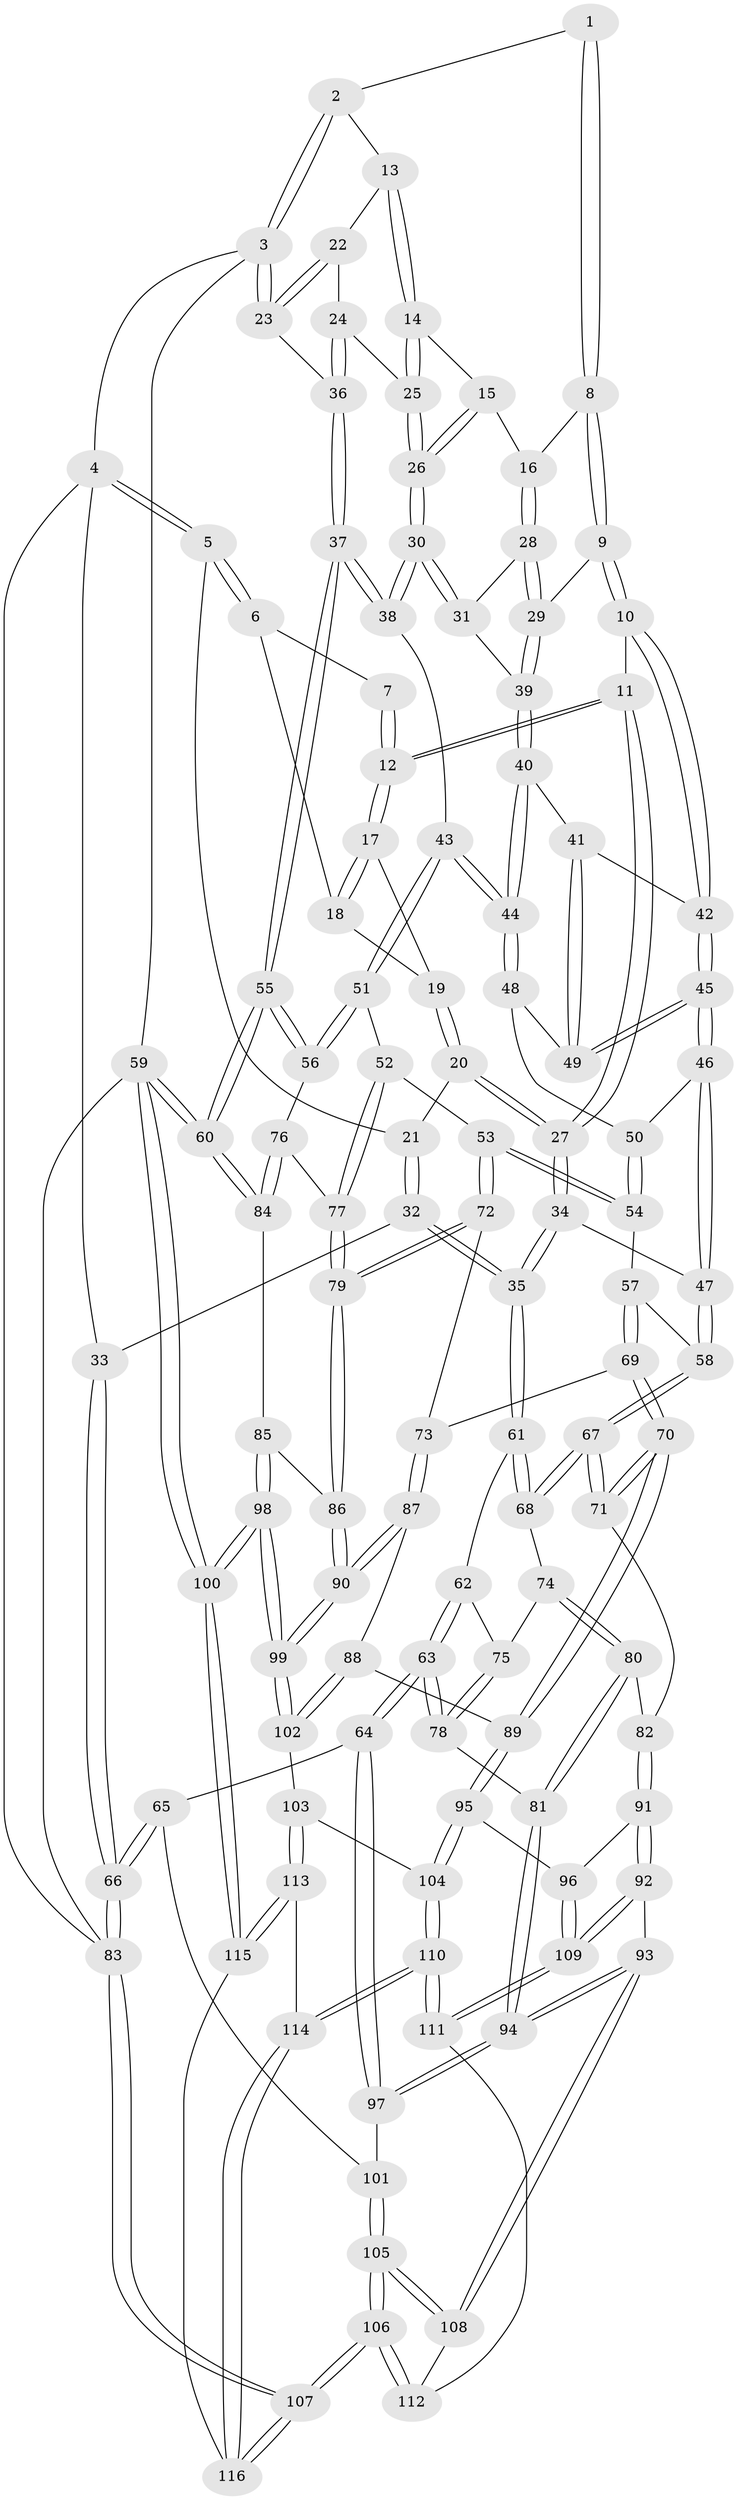 // coarse degree distribution, {2: 0.06521739130434782, 3: 0.21739130434782608, 5: 0.32608695652173914, 7: 0.043478260869565216, 4: 0.21739130434782608, 6: 0.10869565217391304, 1: 0.021739130434782608}
// Generated by graph-tools (version 1.1) at 2025/07/03/04/25 22:07:02]
// undirected, 116 vertices, 287 edges
graph export_dot {
graph [start="1"]
  node [color=gray90,style=filled];
  1 [pos="+0.6089953220926273+0"];
  2 [pos="+0.7517697009231415+0"];
  3 [pos="+1+0"];
  4 [pos="+0+0"];
  5 [pos="+0+0"];
  6 [pos="+0.07108056159212062+0"];
  7 [pos="+0.5044586487781997+0"];
  8 [pos="+0.6257842647992933+0"];
  9 [pos="+0.503495051502946+0.17656240392334308"];
  10 [pos="+0.4757921697813296+0.1887708559211208"];
  11 [pos="+0.42549914670591793+0.16013747190683367"];
  12 [pos="+0.4002240528389282+0.09068524953810313"];
  13 [pos="+0.8155063417903804+0.04525027304496358"];
  14 [pos="+0.806634440508764+0.06963902470537088"];
  15 [pos="+0.7873201540545745+0.07668688188781543"];
  16 [pos="+0.6900781433253156+0.08604171690074491"];
  17 [pos="+0.3675714071175358+0.08310696931876471"];
  18 [pos="+0.21496395876295293+0"];
  19 [pos="+0.2872609042943799+0.08495915470317601"];
  20 [pos="+0.2158673093108117+0.13764250951459103"];
  21 [pos="+0.17123867912319965+0.11877402955047466"];
  22 [pos="+0.8503461841378822+0.04086920409926895"];
  23 [pos="+1+0"];
  24 [pos="+0.9261025447299562+0.1312011200803324"];
  25 [pos="+0.8873856424118015+0.14175721311893053"];
  26 [pos="+0.8076105116996731+0.21166621629567817"];
  27 [pos="+0.27967294186481895+0.24246767537110867"];
  28 [pos="+0.6894879298489683+0.09418081535203834"];
  29 [pos="+0.5613566629841805+0.1790601392264264"];
  30 [pos="+0.8048754312228744+0.21473273775360177"];
  31 [pos="+0.7164754778969121+0.16417506388819939"];
  32 [pos="+0.04803384631729489+0.23633953234555707"];
  33 [pos="+0+0.15317552579134697"];
  34 [pos="+0.24411826348965937+0.3616784669813159"];
  35 [pos="+0.19004927902372462+0.3933938811548825"];
  36 [pos="+1+0.06692893858649106"];
  37 [pos="+1+0.2878127946795834"];
  38 [pos="+0.8096872383976587+0.2698425377028055"];
  39 [pos="+0.6497790468868736+0.24013204118218556"];
  40 [pos="+0.6517574815827718+0.2654926928935423"];
  41 [pos="+0.6176711546493338+0.28781834622822144"];
  42 [pos="+0.48450299457977836+0.2617319320252722"];
  43 [pos="+0.7693859305573159+0.36363360185601884"];
  44 [pos="+0.7599479036017922+0.35916803093658617"];
  45 [pos="+0.47528434811255094+0.31711449344252607"];
  46 [pos="+0.43742230930167053+0.3893514593035521"];
  47 [pos="+0.4281457951676871+0.3991246906255759"];
  48 [pos="+0.6072162970045555+0.3647471630367241"];
  49 [pos="+0.5977659724874275+0.34685689446104084"];
  50 [pos="+0.5923232625526594+0.4088449749822455"];
  51 [pos="+0.774042877602594+0.3791897325036159"];
  52 [pos="+0.7372883138229166+0.47462810172977016"];
  53 [pos="+0.7172180287573497+0.49006732184162904"];
  54 [pos="+0.6194462358825505+0.46681419730336055"];
  55 [pos="+1+0.4165177763853912"];
  56 [pos="+1+0.44743672998284645"];
  57 [pos="+0.5487634093481152+0.5050887655504425"];
  58 [pos="+0.4439527954268315+0.46008175788837063"];
  59 [pos="+1+1"];
  60 [pos="+1+0.9591757954005878"];
  61 [pos="+0.1845109234390343+0.4068460552972166"];
  62 [pos="+0.17473803201987786+0.42505508010605086"];
  63 [pos="+0.07253786248696528+0.5466856959050231"];
  64 [pos="+0.019673762548147303+0.5760451892375994"];
  65 [pos="+0.006535754707284421+0.5816766497845411"];
  66 [pos="+0+0.5763017163055577"];
  67 [pos="+0.41148650766727946+0.5490875558982876"];
  68 [pos="+0.38883179345570346+0.551660135818328"];
  69 [pos="+0.5614764437828725+0.5901657795341225"];
  70 [pos="+0.47992336416820947+0.647464048674267"];
  71 [pos="+0.4472450128598051+0.6312493229857251"];
  72 [pos="+0.6959068091653978+0.5673048427774835"];
  73 [pos="+0.6522809097162274+0.6138147922717594"];
  74 [pos="+0.3452683703106012+0.5675583401334883"];
  75 [pos="+0.3079164113092438+0.5644941352308871"];
  76 [pos="+0.9225923975278971+0.5735433966250282"];
  77 [pos="+0.8826906797500955+0.5759953693552508"];
  78 [pos="+0.24797236995711405+0.641666183909399"];
  79 [pos="+0.8021699511982215+0.6583814455712117"];
  80 [pos="+0.3212197308372927+0.6480612563040862"];
  81 [pos="+0.2639958539054919+0.6618282759807292"];
  82 [pos="+0.3886328568870743+0.6691662308612437"];
  83 [pos="+0+1"];
  84 [pos="+0.9353134528142976+0.6929141901164133"];
  85 [pos="+0.921678092770891+0.7024083680314105"];
  86 [pos="+0.8018525553836775+0.660986727262688"];
  87 [pos="+0.6527960800477024+0.639318651405536"];
  88 [pos="+0.5889391876048005+0.7358648543375416"];
  89 [pos="+0.51233106924316+0.7255353601193788"];
  90 [pos="+0.7708290724151426+0.7598692099571499"];
  91 [pos="+0.3593258950558184+0.7483387603945721"];
  92 [pos="+0.3041878908847556+0.774273581669049"];
  93 [pos="+0.2700629422458034+0.7764900218004183"];
  94 [pos="+0.2685194114056869+0.7730422954884874"];
  95 [pos="+0.4868834356532817+0.766048770769222"];
  96 [pos="+0.4457651776829148+0.7817818820994851"];
  97 [pos="+0.24786778384256997+0.7625700026289105"];
  98 [pos="+0.7837980678874767+0.8548895626635409"];
  99 [pos="+0.7806207294006628+0.8522955292537467"];
  100 [pos="+1+1"];
  101 [pos="+0.06948327971507556+0.726185646508327"];
  102 [pos="+0.6768446616436565+0.8432299271027075"];
  103 [pos="+0.6166635353102785+0.877261522527781"];
  104 [pos="+0.5334055758074371+0.8831897602760023"];
  105 [pos="+0.11749708392806427+0.9253395073647379"];
  106 [pos="+0.048253434621242035+1"];
  107 [pos="+0+1"];
  108 [pos="+0.23630579864461113+0.8419330186720804"];
  109 [pos="+0.40553149719276144+0.8712791091643761"];
  110 [pos="+0.4374965528776983+0.9698344450516924"];
  111 [pos="+0.4119698363820785+0.9426699227371504"];
  112 [pos="+0.3668862639667329+0.9321401353805249"];
  113 [pos="+0.6047789024940954+0.9632589860832962"];
  114 [pos="+0.4394000955684166+0.9835256589180071"];
  115 [pos="+0.6605304141747018+1"];
  116 [pos="+0.4473591294165688+1"];
  1 -- 2;
  1 -- 8;
  1 -- 8;
  2 -- 3;
  2 -- 3;
  2 -- 13;
  3 -- 4;
  3 -- 23;
  3 -- 23;
  3 -- 59;
  4 -- 5;
  4 -- 5;
  4 -- 33;
  4 -- 83;
  5 -- 6;
  5 -- 6;
  5 -- 21;
  6 -- 7;
  6 -- 18;
  7 -- 12;
  7 -- 12;
  8 -- 9;
  8 -- 9;
  8 -- 16;
  9 -- 10;
  9 -- 10;
  9 -- 29;
  10 -- 11;
  10 -- 42;
  10 -- 42;
  11 -- 12;
  11 -- 12;
  11 -- 27;
  11 -- 27;
  12 -- 17;
  12 -- 17;
  13 -- 14;
  13 -- 14;
  13 -- 22;
  14 -- 15;
  14 -- 25;
  14 -- 25;
  15 -- 16;
  15 -- 26;
  15 -- 26;
  16 -- 28;
  16 -- 28;
  17 -- 18;
  17 -- 18;
  17 -- 19;
  18 -- 19;
  19 -- 20;
  19 -- 20;
  20 -- 21;
  20 -- 27;
  20 -- 27;
  21 -- 32;
  21 -- 32;
  22 -- 23;
  22 -- 23;
  22 -- 24;
  23 -- 36;
  24 -- 25;
  24 -- 36;
  24 -- 36;
  25 -- 26;
  25 -- 26;
  26 -- 30;
  26 -- 30;
  27 -- 34;
  27 -- 34;
  28 -- 29;
  28 -- 29;
  28 -- 31;
  29 -- 39;
  29 -- 39;
  30 -- 31;
  30 -- 31;
  30 -- 38;
  30 -- 38;
  31 -- 39;
  32 -- 33;
  32 -- 35;
  32 -- 35;
  33 -- 66;
  33 -- 66;
  34 -- 35;
  34 -- 35;
  34 -- 47;
  35 -- 61;
  35 -- 61;
  36 -- 37;
  36 -- 37;
  37 -- 38;
  37 -- 38;
  37 -- 55;
  37 -- 55;
  38 -- 43;
  39 -- 40;
  39 -- 40;
  40 -- 41;
  40 -- 44;
  40 -- 44;
  41 -- 42;
  41 -- 49;
  41 -- 49;
  42 -- 45;
  42 -- 45;
  43 -- 44;
  43 -- 44;
  43 -- 51;
  43 -- 51;
  44 -- 48;
  44 -- 48;
  45 -- 46;
  45 -- 46;
  45 -- 49;
  45 -- 49;
  46 -- 47;
  46 -- 47;
  46 -- 50;
  47 -- 58;
  47 -- 58;
  48 -- 49;
  48 -- 50;
  50 -- 54;
  50 -- 54;
  51 -- 52;
  51 -- 56;
  51 -- 56;
  52 -- 53;
  52 -- 77;
  52 -- 77;
  53 -- 54;
  53 -- 54;
  53 -- 72;
  53 -- 72;
  54 -- 57;
  55 -- 56;
  55 -- 56;
  55 -- 60;
  55 -- 60;
  56 -- 76;
  57 -- 58;
  57 -- 69;
  57 -- 69;
  58 -- 67;
  58 -- 67;
  59 -- 60;
  59 -- 60;
  59 -- 100;
  59 -- 100;
  59 -- 83;
  60 -- 84;
  60 -- 84;
  61 -- 62;
  61 -- 68;
  61 -- 68;
  62 -- 63;
  62 -- 63;
  62 -- 75;
  63 -- 64;
  63 -- 64;
  63 -- 78;
  63 -- 78;
  64 -- 65;
  64 -- 97;
  64 -- 97;
  65 -- 66;
  65 -- 66;
  65 -- 101;
  66 -- 83;
  66 -- 83;
  67 -- 68;
  67 -- 68;
  67 -- 71;
  67 -- 71;
  68 -- 74;
  69 -- 70;
  69 -- 70;
  69 -- 73;
  70 -- 71;
  70 -- 71;
  70 -- 89;
  70 -- 89;
  71 -- 82;
  72 -- 73;
  72 -- 79;
  72 -- 79;
  73 -- 87;
  73 -- 87;
  74 -- 75;
  74 -- 80;
  74 -- 80;
  75 -- 78;
  75 -- 78;
  76 -- 77;
  76 -- 84;
  76 -- 84;
  77 -- 79;
  77 -- 79;
  78 -- 81;
  79 -- 86;
  79 -- 86;
  80 -- 81;
  80 -- 81;
  80 -- 82;
  81 -- 94;
  81 -- 94;
  82 -- 91;
  82 -- 91;
  83 -- 107;
  83 -- 107;
  84 -- 85;
  85 -- 86;
  85 -- 98;
  85 -- 98;
  86 -- 90;
  86 -- 90;
  87 -- 88;
  87 -- 90;
  87 -- 90;
  88 -- 89;
  88 -- 102;
  88 -- 102;
  89 -- 95;
  89 -- 95;
  90 -- 99;
  90 -- 99;
  91 -- 92;
  91 -- 92;
  91 -- 96;
  92 -- 93;
  92 -- 109;
  92 -- 109;
  93 -- 94;
  93 -- 94;
  93 -- 108;
  93 -- 108;
  94 -- 97;
  94 -- 97;
  95 -- 96;
  95 -- 104;
  95 -- 104;
  96 -- 109;
  96 -- 109;
  97 -- 101;
  98 -- 99;
  98 -- 99;
  98 -- 100;
  98 -- 100;
  99 -- 102;
  99 -- 102;
  100 -- 115;
  100 -- 115;
  101 -- 105;
  101 -- 105;
  102 -- 103;
  103 -- 104;
  103 -- 113;
  103 -- 113;
  104 -- 110;
  104 -- 110;
  105 -- 106;
  105 -- 106;
  105 -- 108;
  105 -- 108;
  106 -- 107;
  106 -- 107;
  106 -- 112;
  106 -- 112;
  107 -- 116;
  107 -- 116;
  108 -- 112;
  109 -- 111;
  109 -- 111;
  110 -- 111;
  110 -- 111;
  110 -- 114;
  110 -- 114;
  111 -- 112;
  113 -- 114;
  113 -- 115;
  113 -- 115;
  114 -- 116;
  114 -- 116;
  115 -- 116;
}
